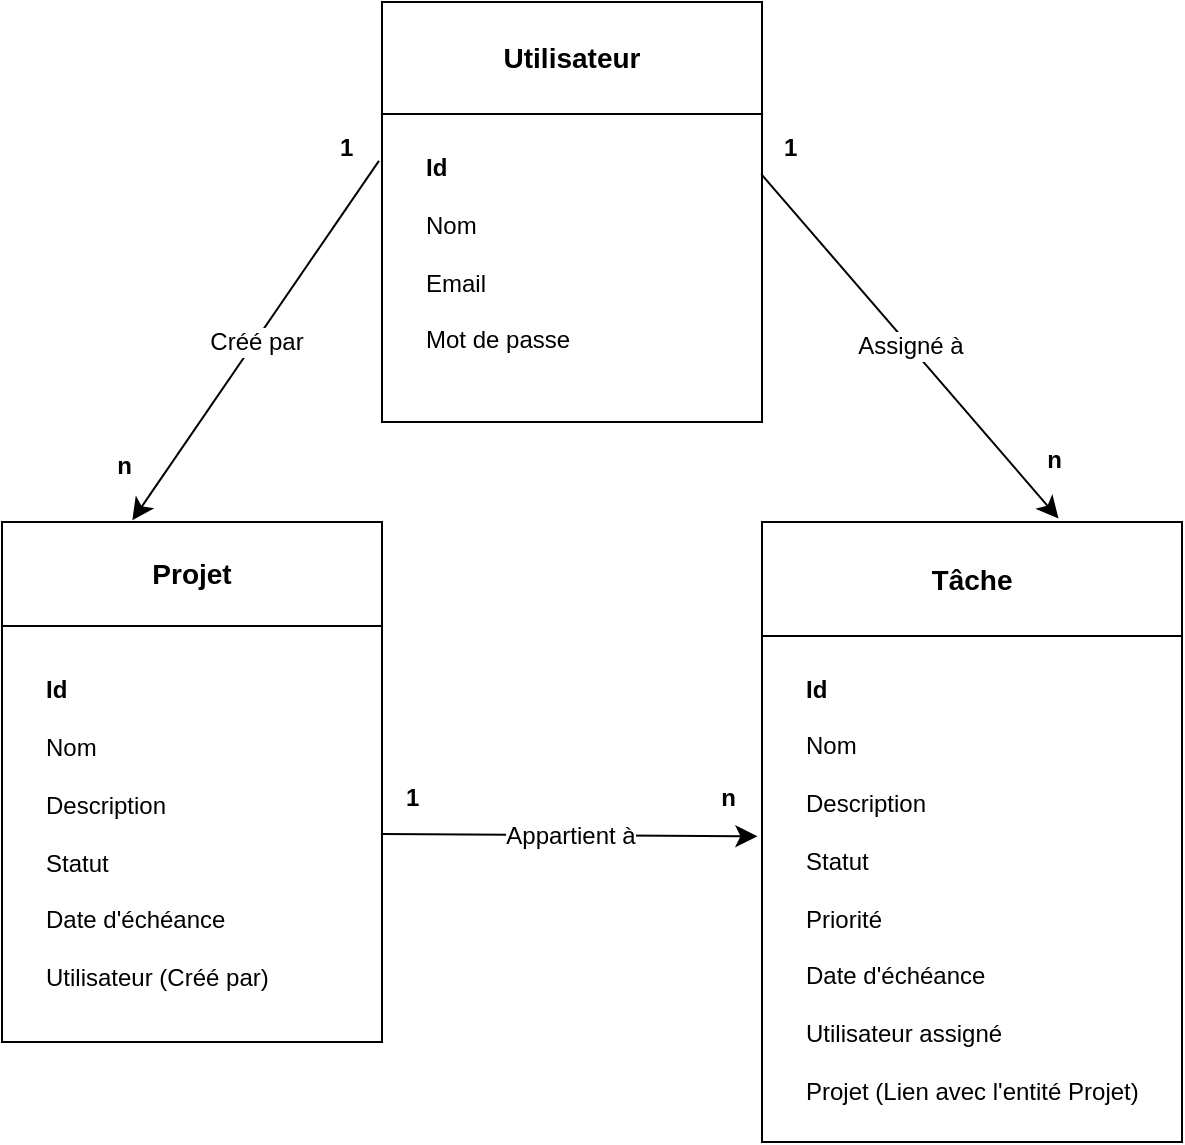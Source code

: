 <mxfile version="24.7.17">
  <diagram id="R2lEEEUBdFMjLlhIrx00" name="Page-1">
    <mxGraphModel dx="-1315" dy="714" grid="1" gridSize="10" guides="1" tooltips="1" connect="1" arrows="1" fold="1" page="1" pageScale="1" pageWidth="850" pageHeight="1100" math="0" shadow="0" extFonts="Permanent Marker^https://fonts.googleapis.com/css?family=Permanent+Marker">
      <root>
        <mxCell id="0" />
        <mxCell id="1" parent="0" />
        <mxCell id="D64wUAuGIr6zwj_meo6T-147" value="" style="shape=table;startSize=0;container=1;collapsible=0;childLayout=tableLayout;align=center;verticalAlign=middle;" vertex="1" parent="1">
          <mxGeometry x="2860" y="340" width="190" height="210" as="geometry" />
        </mxCell>
        <mxCell id="D64wUAuGIr6zwj_meo6T-148" value="" style="shape=tableRow;horizontal=0;startSize=0;swimlaneHead=0;swimlaneBody=0;strokeColor=inherit;top=0;left=0;bottom=0;right=0;collapsible=0;dropTarget=0;fillColor=none;points=[[0,0.5],[1,0.5]];portConstraint=eastwest;" vertex="1" parent="D64wUAuGIr6zwj_meo6T-147">
          <mxGeometry width="190" height="56" as="geometry" />
        </mxCell>
        <mxCell id="D64wUAuGIr6zwj_meo6T-149" value="&lt;b&gt;&lt;font style=&quot;font-size: 14px;&quot;&gt;Utilisateur&lt;/font&gt;&lt;/b&gt;" style="shape=partialRectangle;html=1;whiteSpace=wrap;connectable=0;strokeColor=inherit;overflow=hidden;fillColor=none;top=0;left=0;bottom=0;right=0;pointerEvents=1;" vertex="1" parent="D64wUAuGIr6zwj_meo6T-148">
          <mxGeometry width="190" height="56" as="geometry">
            <mxRectangle width="190" height="56" as="alternateBounds" />
          </mxGeometry>
        </mxCell>
        <mxCell id="D64wUAuGIr6zwj_meo6T-150" value="" style="shape=tableRow;horizontal=0;startSize=0;swimlaneHead=0;swimlaneBody=0;strokeColor=inherit;top=0;left=0;bottom=0;right=0;collapsible=0;dropTarget=0;fillColor=none;points=[[0,0.5],[1,0.5]];portConstraint=eastwest;" vertex="1" parent="D64wUAuGIr6zwj_meo6T-147">
          <mxGeometry y="56" width="190" height="154" as="geometry" />
        </mxCell>
        <mxCell id="D64wUAuGIr6zwj_meo6T-151" value="&lt;b&gt;Id&lt;/b&gt;&lt;div&gt;&lt;br&gt;&lt;div style=&quot;&quot;&gt;Nom&lt;/div&gt;&lt;div style=&quot;&quot;&gt;&lt;br&gt;&lt;/div&gt;&lt;div style=&quot;&quot;&gt;Email&lt;/div&gt;&lt;div style=&quot;&quot;&gt;&lt;br&gt;&lt;/div&gt;&lt;div style=&quot;&quot;&gt;Mot de passe&lt;/div&gt;&lt;div&gt;&lt;br&gt;&lt;/div&gt;&lt;/div&gt;" style="shape=partialRectangle;html=1;whiteSpace=wrap;connectable=0;strokeColor=inherit;overflow=hidden;fillColor=none;top=0;left=0;bottom=0;right=0;pointerEvents=1;align=left;spacingLeft=20;" vertex="1" parent="D64wUAuGIr6zwj_meo6T-150">
          <mxGeometry width="190" height="154" as="geometry">
            <mxRectangle width="190" height="154" as="alternateBounds" />
          </mxGeometry>
        </mxCell>
        <mxCell id="D64wUAuGIr6zwj_meo6T-152" value="" style="shape=table;startSize=0;container=1;collapsible=0;childLayout=tableLayout;" vertex="1" parent="1">
          <mxGeometry x="3050" y="600" width="210" height="310" as="geometry" />
        </mxCell>
        <mxCell id="D64wUAuGIr6zwj_meo6T-153" value="" style="shape=tableRow;horizontal=0;startSize=0;swimlaneHead=0;swimlaneBody=0;strokeColor=inherit;top=0;left=0;bottom=0;right=0;collapsible=0;dropTarget=0;fillColor=none;points=[[0,0.5],[1,0.5]];portConstraint=eastwest;" vertex="1" parent="D64wUAuGIr6zwj_meo6T-152">
          <mxGeometry width="210" height="57" as="geometry" />
        </mxCell>
        <mxCell id="D64wUAuGIr6zwj_meo6T-154" value="&lt;b&gt;&lt;font style=&quot;font-size: 14px;&quot;&gt;Tâche&lt;/font&gt;&lt;/b&gt;" style="shape=partialRectangle;html=1;whiteSpace=wrap;connectable=0;strokeColor=inherit;overflow=hidden;fillColor=none;top=0;left=0;bottom=0;right=0;pointerEvents=1;" vertex="1" parent="D64wUAuGIr6zwj_meo6T-153">
          <mxGeometry width="210" height="57" as="geometry">
            <mxRectangle width="210" height="57" as="alternateBounds" />
          </mxGeometry>
        </mxCell>
        <mxCell id="D64wUAuGIr6zwj_meo6T-155" value="" style="shape=tableRow;horizontal=0;startSize=0;swimlaneHead=0;swimlaneBody=0;strokeColor=inherit;top=0;left=0;bottom=0;right=0;collapsible=0;dropTarget=0;fillColor=none;points=[[0,0.5],[1,0.5]];portConstraint=eastwest;" vertex="1" parent="D64wUAuGIr6zwj_meo6T-152">
          <mxGeometry y="57" width="210" height="253" as="geometry" />
        </mxCell>
        <mxCell id="D64wUAuGIr6zwj_meo6T-156" value="&lt;b&gt;Id&lt;/b&gt;&lt;div&gt;&lt;b&gt;&lt;br&gt;&lt;/b&gt;&lt;/div&gt;&lt;div&gt;Nom&lt;/div&gt;&lt;div&gt;&lt;b&gt;&lt;br&gt;&lt;/b&gt;&lt;/div&gt;&lt;div&gt;Description&lt;/div&gt;&lt;div style=&quot;&quot;&gt;&lt;b&gt;&lt;br&gt;&lt;/b&gt;&lt;/div&gt;&lt;div&gt;Statut&lt;/div&gt;&lt;div&gt;&lt;b&gt;&lt;br&gt;&lt;/b&gt;&lt;/div&gt;&lt;div&gt;Priorité&lt;/div&gt;&lt;div&gt;&lt;b&gt;&lt;br&gt;&lt;/b&gt;&lt;/div&gt;&lt;div&gt;Date d&#39;échéance&lt;/div&gt;&lt;div&gt;&lt;b&gt;&lt;br&gt;&lt;/b&gt;&lt;/div&gt;&lt;div&gt;Utilisateur assigné&lt;/div&gt;&lt;div&gt;&lt;b&gt;&lt;br&gt;&lt;/b&gt;&lt;/div&gt;&lt;div&gt;Projet (Lien avec l&#39;entité Projet)&lt;/div&gt;" style="shape=partialRectangle;html=1;whiteSpace=wrap;connectable=0;strokeColor=inherit;overflow=hidden;fillColor=none;top=0;left=0;bottom=0;right=0;pointerEvents=1;align=left;spacingLeft=20;" vertex="1" parent="D64wUAuGIr6zwj_meo6T-155">
          <mxGeometry width="210" height="253" as="geometry">
            <mxRectangle width="210" height="253" as="alternateBounds" />
          </mxGeometry>
        </mxCell>
        <mxCell id="D64wUAuGIr6zwj_meo6T-157" value="" style="shape=table;startSize=0;container=1;collapsible=0;childLayout=tableLayout;" vertex="1" parent="1">
          <mxGeometry x="2670" y="600" width="190" height="260" as="geometry" />
        </mxCell>
        <mxCell id="D64wUAuGIr6zwj_meo6T-158" value="" style="shape=tableRow;horizontal=0;startSize=0;swimlaneHead=0;swimlaneBody=0;strokeColor=inherit;top=0;left=0;bottom=0;right=0;collapsible=0;dropTarget=0;fillColor=none;points=[[0,0.5],[1,0.5]];portConstraint=eastwest;labelBackgroundColor=#66B2FF;" vertex="1" parent="D64wUAuGIr6zwj_meo6T-157">
          <mxGeometry width="190" height="52" as="geometry" />
        </mxCell>
        <mxCell id="D64wUAuGIr6zwj_meo6T-159" value="&lt;b&gt;&lt;font style=&quot;font-size: 14px;&quot;&gt;Projet&lt;/font&gt;&lt;/b&gt;" style="shape=partialRectangle;html=1;whiteSpace=wrap;connectable=0;strokeColor=inherit;overflow=hidden;fillColor=none;top=0;left=0;bottom=0;right=0;pointerEvents=1;" vertex="1" parent="D64wUAuGIr6zwj_meo6T-158">
          <mxGeometry width="190" height="52" as="geometry">
            <mxRectangle width="190" height="52" as="alternateBounds" />
          </mxGeometry>
        </mxCell>
        <mxCell id="D64wUAuGIr6zwj_meo6T-160" value="" style="shape=tableRow;horizontal=0;startSize=0;swimlaneHead=0;swimlaneBody=0;strokeColor=inherit;top=0;left=0;bottom=0;right=0;collapsible=0;dropTarget=0;fillColor=none;points=[[0,0.5],[1,0.5]];portConstraint=eastwest;" vertex="1" parent="D64wUAuGIr6zwj_meo6T-157">
          <mxGeometry y="52" width="190" height="208" as="geometry" />
        </mxCell>
        <mxCell id="D64wUAuGIr6zwj_meo6T-161" value="&lt;b&gt;Id&lt;/b&gt;&lt;div&gt;&lt;b&gt;&lt;br&gt;&lt;/b&gt;&lt;/div&gt;&lt;div&gt;Nom&lt;/div&gt;&lt;div&gt;&lt;b&gt;&lt;br&gt;&lt;/b&gt;&lt;/div&gt;&lt;div&gt;Description&lt;/div&gt;&lt;div&gt;&lt;b&gt;&lt;br&gt;&lt;/b&gt;&lt;/div&gt;&lt;div&gt;Statut&lt;/div&gt;&lt;div&gt;&lt;b&gt;&lt;br&gt;&lt;/b&gt;&lt;/div&gt;&lt;div&gt;Date d&#39;échéance&lt;/div&gt;&lt;div&gt;&lt;b&gt;&lt;br&gt;&lt;/b&gt;&lt;/div&gt;&lt;div&gt;Utilisateur (Créé par)&lt;/div&gt;" style="shape=partialRectangle;html=1;whiteSpace=wrap;connectable=0;strokeColor=inherit;overflow=hidden;fillColor=none;top=0;left=0;bottom=0;right=0;pointerEvents=1;align=left;spacingLeft=20;" vertex="1" parent="D64wUAuGIr6zwj_meo6T-160">
          <mxGeometry width="190" height="208" as="geometry">
            <mxRectangle width="190" height="208" as="alternateBounds" />
          </mxGeometry>
        </mxCell>
        <mxCell id="D64wUAuGIr6zwj_meo6T-183" value="" style="endArrow=classic;html=1;rounded=0;fontSize=12;startSize=8;endSize=8;curved=1;entryX=0.343;entryY=-0.016;entryDx=0;entryDy=0;entryPerimeter=0;exitX=-0.008;exitY=0.152;exitDx=0;exitDy=0;exitPerimeter=0;" edge="1" parent="1" source="D64wUAuGIr6zwj_meo6T-150" target="D64wUAuGIr6zwj_meo6T-158">
          <mxGeometry relative="1" as="geometry">
            <mxPoint x="2750" y="549" as="sourcePoint" />
            <mxPoint x="2910" y="549" as="targetPoint" />
          </mxGeometry>
        </mxCell>
        <mxCell id="D64wUAuGIr6zwj_meo6T-184" value="Créé par" style="edgeLabel;resizable=0;html=1;fontSize=12;;align=center;verticalAlign=middle;" connectable="0" vertex="1" parent="D64wUAuGIr6zwj_meo6T-183">
          <mxGeometry relative="1" as="geometry" />
        </mxCell>
        <mxCell id="D64wUAuGIr6zwj_meo6T-185" value="&lt;b&gt;1&lt;/b&gt;" style="edgeLabel;resizable=0;html=1;fontSize=12;;align=left;verticalAlign=bottom;" connectable="0" vertex="1" parent="D64wUAuGIr6zwj_meo6T-183">
          <mxGeometry x="-1" relative="1" as="geometry">
            <mxPoint x="-21" y="2" as="offset" />
          </mxGeometry>
        </mxCell>
        <mxCell id="D64wUAuGIr6zwj_meo6T-186" value="&lt;b&gt;n&lt;/b&gt;" style="edgeLabel;resizable=0;html=1;fontSize=12;;align=right;verticalAlign=bottom;" connectable="0" vertex="1" parent="D64wUAuGIr6zwj_meo6T-183">
          <mxGeometry x="1" relative="1" as="geometry">
            <mxPoint y="-19" as="offset" />
          </mxGeometry>
        </mxCell>
        <mxCell id="D64wUAuGIr6zwj_meo6T-187" value="" style="endArrow=classic;html=1;rounded=0;fontSize=12;startSize=8;endSize=8;curved=1;entryX=-0.011;entryY=0.396;entryDx=0;entryDy=0;entryPerimeter=0;exitX=1;exitY=0.5;exitDx=0;exitDy=0;" edge="1" parent="1" source="D64wUAuGIr6zwj_meo6T-160" target="D64wUAuGIr6zwj_meo6T-155">
          <mxGeometry relative="1" as="geometry">
            <mxPoint x="2975" y="700" as="sourcePoint" />
            <mxPoint x="2852" y="880" as="targetPoint" />
          </mxGeometry>
        </mxCell>
        <mxCell id="D64wUAuGIr6zwj_meo6T-188" value="Appartient à" style="edgeLabel;resizable=0;html=1;fontSize=12;;align=center;verticalAlign=middle;" connectable="0" vertex="1" parent="D64wUAuGIr6zwj_meo6T-187">
          <mxGeometry relative="1" as="geometry" />
        </mxCell>
        <mxCell id="D64wUAuGIr6zwj_meo6T-189" value="&lt;b&gt;1&lt;/b&gt;" style="edgeLabel;resizable=0;html=1;fontSize=12;;align=left;verticalAlign=bottom;" connectable="0" vertex="1" parent="D64wUAuGIr6zwj_meo6T-187">
          <mxGeometry x="-1" relative="1" as="geometry">
            <mxPoint x="10" y="-10" as="offset" />
          </mxGeometry>
        </mxCell>
        <mxCell id="D64wUAuGIr6zwj_meo6T-190" value="&lt;b&gt;n&lt;/b&gt;" style="edgeLabel;resizable=0;html=1;fontSize=12;;align=right;verticalAlign=bottom;" connectable="0" vertex="1" parent="D64wUAuGIr6zwj_meo6T-187">
          <mxGeometry x="1" relative="1" as="geometry">
            <mxPoint x="-10" y="-11" as="offset" />
          </mxGeometry>
        </mxCell>
        <mxCell id="D64wUAuGIr6zwj_meo6T-191" value="" style="endArrow=classic;html=1;rounded=0;fontSize=12;startSize=8;endSize=8;curved=1;entryX=0.706;entryY=-0.031;entryDx=0;entryDy=0;entryPerimeter=0;exitX=0.998;exitY=0.195;exitDx=0;exitDy=0;exitPerimeter=0;" edge="1" parent="1" source="D64wUAuGIr6zwj_meo6T-150" target="D64wUAuGIr6zwj_meo6T-153">
          <mxGeometry relative="1" as="geometry">
            <mxPoint x="3030" y="444.41" as="sourcePoint" />
            <mxPoint x="3218" y="445.41" as="targetPoint" />
          </mxGeometry>
        </mxCell>
        <mxCell id="D64wUAuGIr6zwj_meo6T-192" value="Assigné à" style="edgeLabel;resizable=0;html=1;fontSize=12;;align=center;verticalAlign=middle;" connectable="0" vertex="1" parent="D64wUAuGIr6zwj_meo6T-191">
          <mxGeometry relative="1" as="geometry" />
        </mxCell>
        <mxCell id="D64wUAuGIr6zwj_meo6T-193" value="&lt;b&gt;1&lt;/b&gt;" style="edgeLabel;resizable=0;html=1;fontSize=12;;align=left;verticalAlign=bottom;" connectable="0" vertex="1" parent="D64wUAuGIr6zwj_meo6T-191">
          <mxGeometry x="-1" relative="1" as="geometry">
            <mxPoint x="9" y="-5" as="offset" />
          </mxGeometry>
        </mxCell>
        <mxCell id="D64wUAuGIr6zwj_meo6T-194" value="&lt;b&gt;n&lt;/b&gt;" style="edgeLabel;resizable=0;html=1;fontSize=12;;align=right;verticalAlign=bottom;" connectable="0" vertex="1" parent="D64wUAuGIr6zwj_meo6T-191">
          <mxGeometry x="1" relative="1" as="geometry">
            <mxPoint x="2" y="-21" as="offset" />
          </mxGeometry>
        </mxCell>
      </root>
    </mxGraphModel>
  </diagram>
</mxfile>
